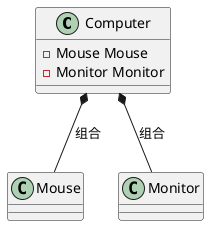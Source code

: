 @startuml

class Computer{

    -Mouse Mouse
    -Monitor Monitor

}

class Mouse{
}

class Monitor{

}

Computer *-- Monitor:组合
Computer *-- Mouse:组合

@enduml
